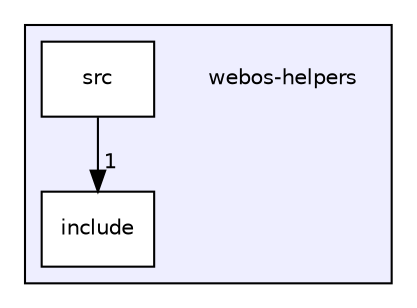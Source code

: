 digraph "webos-helpers" {
  compound=true
  node [ fontsize="10", fontname="Helvetica"];
  edge [ labelfontsize="10", labelfontname="Helvetica"];
  subgraph clusterdir_624cde8a026d8ecb0eaa310e86518d3e {
    graph [ bgcolor="#eeeeff", pencolor="black", label="" URL="dir_624cde8a026d8ecb0eaa310e86518d3e.html"];
    dir_624cde8a026d8ecb0eaa310e86518d3e [shape=plaintext label="webos-helpers"];
  dir_e5683ddce984525fc276611c31a3a06d [shape=box label="include" fillcolor="white" style="filled" URL="dir_e5683ddce984525fc276611c31a3a06d.html"];
  dir_e2dc5e2f55fd8c16ce4c2cf5c2c0ec15 [shape=box label="src" fillcolor="white" style="filled" URL="dir_e2dc5e2f55fd8c16ce4c2cf5c2c0ec15.html"];
  }
  dir_e2dc5e2f55fd8c16ce4c2cf5c2c0ec15->dir_e5683ddce984525fc276611c31a3a06d [headlabel="1", labeldistance=1.5 headhref="dir_000008_000007.html"];
}
